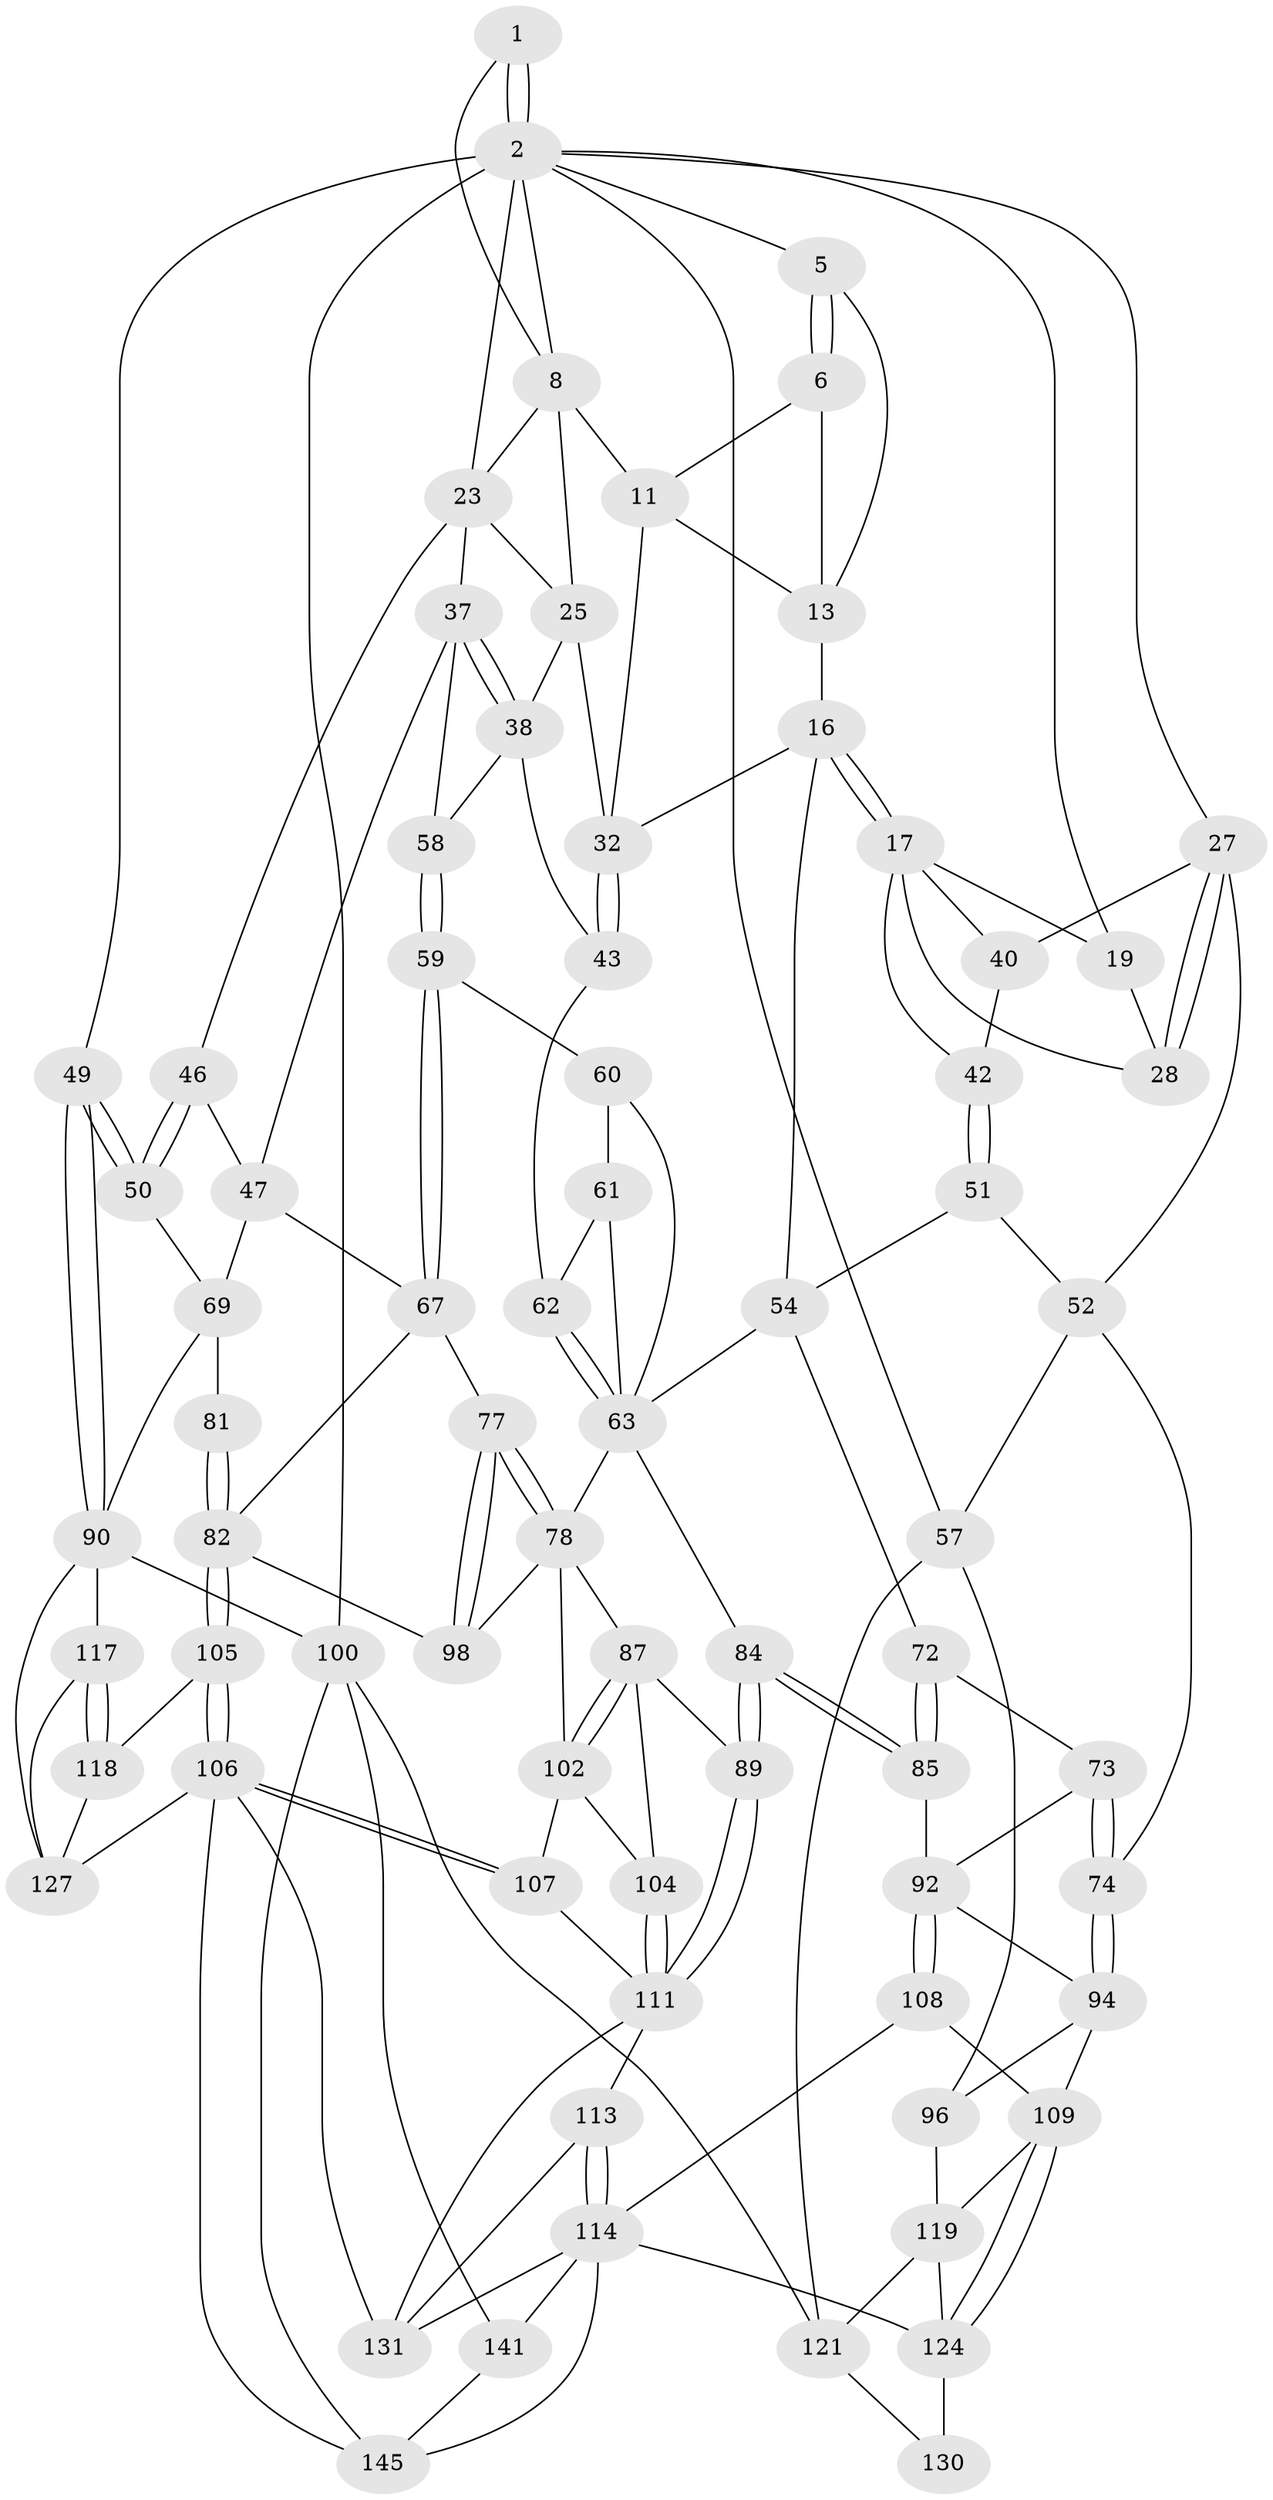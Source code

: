 // original degree distribution, {3: 0.0136986301369863, 5: 0.5753424657534246, 6: 0.19863013698630136, 4: 0.21232876712328766}
// Generated by graph-tools (version 1.1) at 2025/17/03/09/25 04:17:20]
// undirected, 73 vertices, 166 edges
graph export_dot {
graph [start="1"]
  node [color=gray90,style=filled];
  1 [pos="+0.8343620908055348+0"];
  2 [pos="+1+0",super="+20+3"];
  5 [pos="+0.35748193563225195+0"];
  6 [pos="+0.4045603804679424+0",super="+7"];
  8 [pos="+0.751131581774426+0.05279991622292608",super="+9+22"];
  11 [pos="+0.60199231142577+0.130274894220802",super="+29"];
  13 [pos="+0.5162610916168402+0",super="+14"];
  16 [pos="+0.36653469548235657+0.25078121161826805",super="+35"];
  17 [pos="+0.34894281325972015+0.23582546219952025",super="+18"];
  19 [pos="+0.23474339847677964+0"];
  23 [pos="+0.8085287158908538+0.22139959415903007",super="+24+39"];
  25 [pos="+0.7514831993132797+0.19568721986653823",super="+30"];
  27 [pos="+0+0.1381396991183228",super="+41"];
  28 [pos="+0.13274029317185576+0.16290808070695267"];
  32 [pos="+0.5946743643946056+0.2689278487727056",super="+33"];
  37 [pos="+0.7690005197014297+0.3019967142509197",super="+48"];
  38 [pos="+0.6705698732963822+0.2591017177474702",super="+44"];
  40 [pos="+0.139616948676738+0.23550674054486107"];
  42 [pos="+0.18276630762025073+0.2563706468934392"];
  43 [pos="+0.5798460340589254+0.3177350025324254",super="+45"];
  46 [pos="+0.9279558864305312+0.3198617914868165"];
  47 [pos="+0.7927329754415868+0.34066595434638414",super="+66"];
  49 [pos="+1+0.43968789230362704"];
  50 [pos="+1+0.42160225784589916"];
  51 [pos="+0.21879722326836704+0.37926930331510134"];
  52 [pos="+0.18194558261983532+0.3961647456530616",super="+71+53"];
  54 [pos="+0.3941421930142807+0.3742983430065488",super="+55"];
  57 [pos="+0+0.44973725481658455",super="+97"];
  58 [pos="+0.6697431484182212+0.3599373766357997"];
  59 [pos="+0.6857059444165987+0.42899494367885843"];
  60 [pos="+0.6677419285541799+0.43141654976697386"];
  61 [pos="+0.6256864734966977+0.4019875080262235"];
  62 [pos="+0.6094158531023344+0.36910067991661644"];
  63 [pos="+0.5307083173201192+0.43450163195440095",super="+64+68"];
  67 [pos="+0.7117501677061222+0.44248912462126083",super="+76"];
  69 [pos="+0.9776946371232502+0.44120250679028844",super="+70+86"];
  72 [pos="+0.35560483712277474+0.4148598447873284"];
  73 [pos="+0.3085917977625134+0.48360663783164215"];
  74 [pos="+0.16838859861563893+0.5574121750804836"];
  77 [pos="+0.6436672816620053+0.5354818846472024"];
  78 [pos="+0.6326630911991805+0.5320889556207308",super="+79"];
  81 [pos="+0.8034014012191764+0.5904777665446427"];
  82 [pos="+0.7646760386490306+0.6063907674828672",super="+83"];
  84 [pos="+0.4086007139455079+0.6183454644268335"];
  85 [pos="+0.3931438753376614+0.6155951375721275"];
  87 [pos="+0.5106430189553447+0.5642775602807611",super="+88"];
  89 [pos="+0.4109515566065974+0.6195114100883425"];
  90 [pos="+1+0.7768715603766987",super="+91+101"];
  92 [pos="+0.34215107995216626+0.6197285980776639",super="+93"];
  94 [pos="+0.1669755807238774+0.5670176425871566",super="+95"];
  96 [pos="+0.10298203361918115+0.6157325492916484"];
  98 [pos="+0.6158469993057056+0.6212181586408498"];
  100 [pos="+1+1",super="+144+123"];
  102 [pos="+0.5934707836557905+0.6414692592090124",super="+103"];
  104 [pos="+0.5226462017503232+0.687369649126187"];
  105 [pos="+0.751613397792088+0.6467877838689609"];
  106 [pos="+0.6648717532694016+0.7397237135064403",super="+128"];
  107 [pos="+0.6276213189321899+0.7342899767672224"];
  108 [pos="+0.3015041884978616+0.6609727514341006"];
  109 [pos="+0.20139482817450186+0.6455808328840518",super="+110"];
  111 [pos="+0.44636149984577383+0.7200008859022795",super="+112"];
  113 [pos="+0.42625079549026984+0.759961827064971"];
  114 [pos="+0.3817856699890588+0.7776267966913863",super="+115"];
  117 [pos="+0.9351671010513988+0.8133723048880834"];
  118 [pos="+0.7949805599449313+0.70236895660651"];
  119 [pos="+0.10574556916408481+0.7647635033440314",super="+120"];
  121 [pos="+0+0.9239289210161837",super="+122"];
  124 [pos="+0.20386681427813605+0.7588989674530151",super="+125"];
  127 [pos="+0.7774015001019537+0.8558688882396664",super="+142"];
  130 [pos="+0.10878683286050742+0.8491209225842363"];
  131 [pos="+0.5747293521981087+0.7918127805954872",super="+132+134"];
  141 [pos="+0+1"];
  145 [pos="+0.7033779884888387+1",super="+146"];
  1 -- 2;
  1 -- 2;
  1 -- 8;
  2 -- 100 [weight=2];
  2 -- 49;
  2 -- 19;
  2 -- 5;
  2 -- 27;
  2 -- 57;
  2 -- 23;
  2 -- 8;
  5 -- 6;
  5 -- 6;
  5 -- 13;
  6 -- 13 [weight=2];
  6 -- 11;
  8 -- 25 [weight=2];
  8 -- 11;
  8 -- 23;
  11 -- 13;
  11 -- 32;
  13 -- 16;
  16 -- 17;
  16 -- 17;
  16 -- 54;
  16 -- 32;
  17 -- 42;
  17 -- 40;
  17 -- 19;
  17 -- 28;
  19 -- 28;
  23 -- 25;
  23 -- 37;
  23 -- 46;
  25 -- 32;
  25 -- 38;
  27 -- 28;
  27 -- 28;
  27 -- 40;
  27 -- 52;
  32 -- 43 [weight=2];
  32 -- 43;
  37 -- 38;
  37 -- 38;
  37 -- 58;
  37 -- 47;
  38 -- 58;
  38 -- 43;
  40 -- 42;
  42 -- 51;
  42 -- 51;
  43 -- 62;
  46 -- 47;
  46 -- 50;
  46 -- 50;
  47 -- 67;
  47 -- 69;
  49 -- 50;
  49 -- 50;
  49 -- 90;
  49 -- 90;
  50 -- 69;
  51 -- 52;
  51 -- 54;
  52 -- 74;
  52 -- 57;
  54 -- 72;
  54 -- 63;
  57 -- 96;
  57 -- 121;
  58 -- 59;
  58 -- 59;
  59 -- 60;
  59 -- 67;
  59 -- 67;
  60 -- 61;
  60 -- 63;
  61 -- 62;
  61 -- 63;
  62 -- 63;
  62 -- 63;
  63 -- 78 [weight=2];
  63 -- 84;
  67 -- 77;
  67 -- 82;
  69 -- 81 [weight=2];
  69 -- 90;
  72 -- 73;
  72 -- 85;
  72 -- 85;
  73 -- 74;
  73 -- 74;
  73 -- 92;
  74 -- 94;
  74 -- 94;
  77 -- 78;
  77 -- 78;
  77 -- 98;
  77 -- 98;
  78 -- 98;
  78 -- 102;
  78 -- 87;
  81 -- 82;
  81 -- 82;
  82 -- 105;
  82 -- 105;
  82 -- 98;
  84 -- 85;
  84 -- 85;
  84 -- 89;
  84 -- 89;
  85 -- 92;
  87 -- 102;
  87 -- 102;
  87 -- 104;
  87 -- 89;
  89 -- 111;
  89 -- 111;
  90 -- 117;
  90 -- 100 [weight=2];
  90 -- 127;
  92 -- 108;
  92 -- 108;
  92 -- 94;
  94 -- 96;
  94 -- 109;
  96 -- 119;
  100 -- 145;
  100 -- 121;
  100 -- 141;
  102 -- 104;
  102 -- 107;
  104 -- 111;
  104 -- 111;
  105 -- 106;
  105 -- 106;
  105 -- 118;
  106 -- 107;
  106 -- 107;
  106 -- 145;
  106 -- 127;
  106 -- 131;
  107 -- 111;
  108 -- 109;
  108 -- 114;
  109 -- 124;
  109 -- 124;
  109 -- 119;
  111 -- 113;
  111 -- 131;
  113 -- 114;
  113 -- 114;
  113 -- 131;
  114 -- 124 [weight=2];
  114 -- 145;
  114 -- 141;
  114 -- 131 [weight=2];
  117 -- 118;
  117 -- 118;
  117 -- 127;
  118 -- 127;
  119 -- 121;
  119 -- 124;
  121 -- 130;
  124 -- 130 [weight=2];
  141 -- 145;
}

